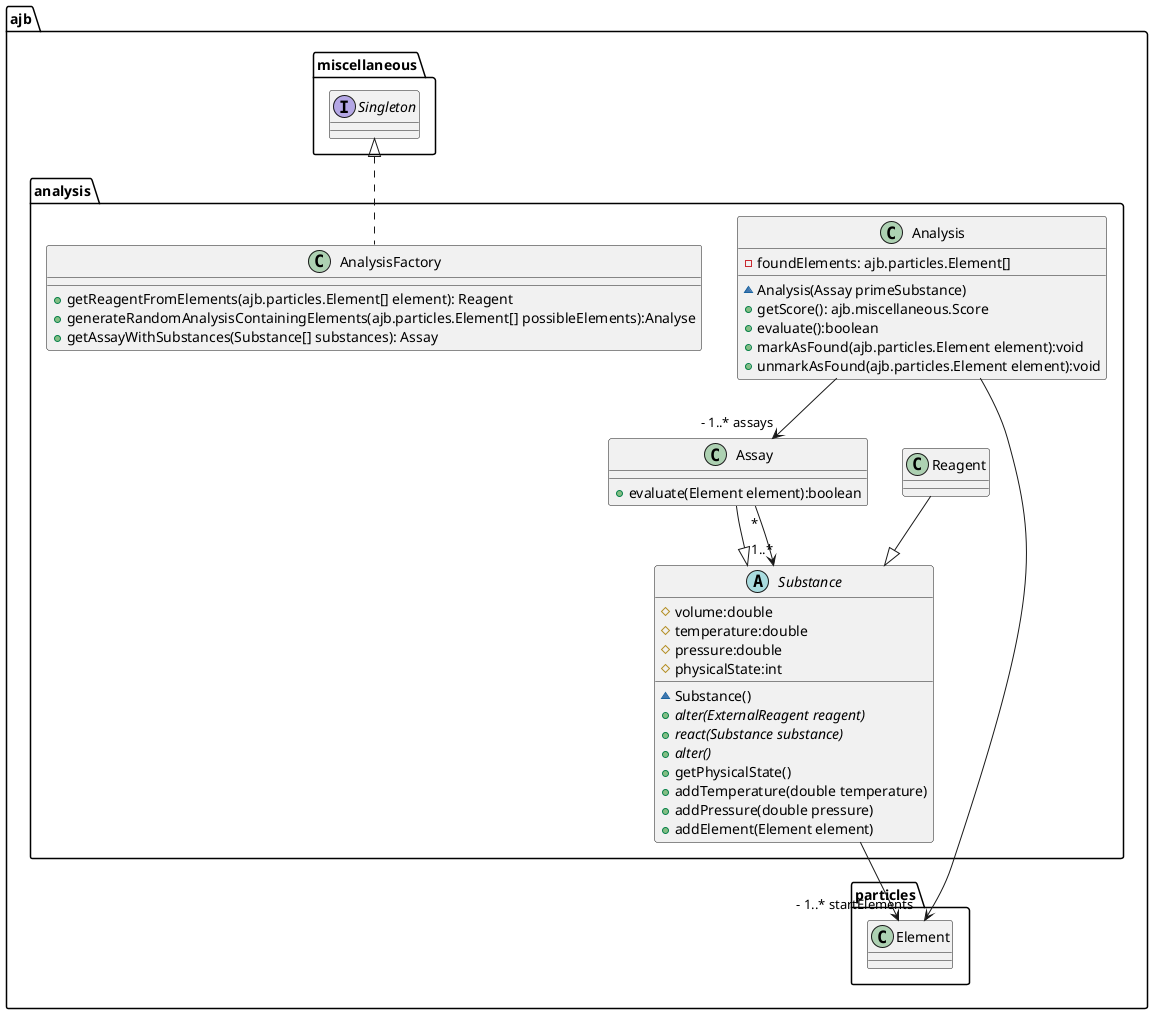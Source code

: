 @startuml

namespace ajb{
    namespace analysis{
        abstract class Substance{
'           todo check for visibility maybe private possible
            #volume:double
            #temperature:double
            #pressure:double
            #physicalState:int
            ~Substance()
            +{abstract}alter(ExternalReagent reagent)
            +{abstract}react(Substance substance)
            +{abstract}alter()
            +getPhysicalState()
            +addTemperature(double temperature)
            +addPressure(double pressure)
            +addElement(Element element)
        }
        Substance --> .ajb.particles.Element

        class Assay{
            +evaluate(Element element):boolean
        }
        Assay --|> Substance
        Assay " *" --> " 1..*" Substance

        class Reagent
        Reagent -down-|> Substance

        class Analysis{
            - foundElements: ajb.particles.Element[]
            ~ Analysis(Assay primeSubstance)
            + getScore(): ajb.miscellaneous.Score
            + evaluate():boolean
            + markAsFound(ajb.particles.Element element):void
            + unmarkAsFound(ajb.particles.Element element):void
        }
        Analysis --> "- 1..* startElements" .ajb.particles.Element
        Analysis --> "- 1..* assays" Assay

        class AnalysisFactory implements .ajb.miscellaneous.Singleton {
            +getReagentFromElements(ajb.particles.Element[] element): Reagent
            +generateRandomAnalysisContainingElements(ajb.particles.Element[] possibleElements):Analyse
            +getAssayWithSubstances(Substance[] substances): Assay
        }
    }
}
@enduml